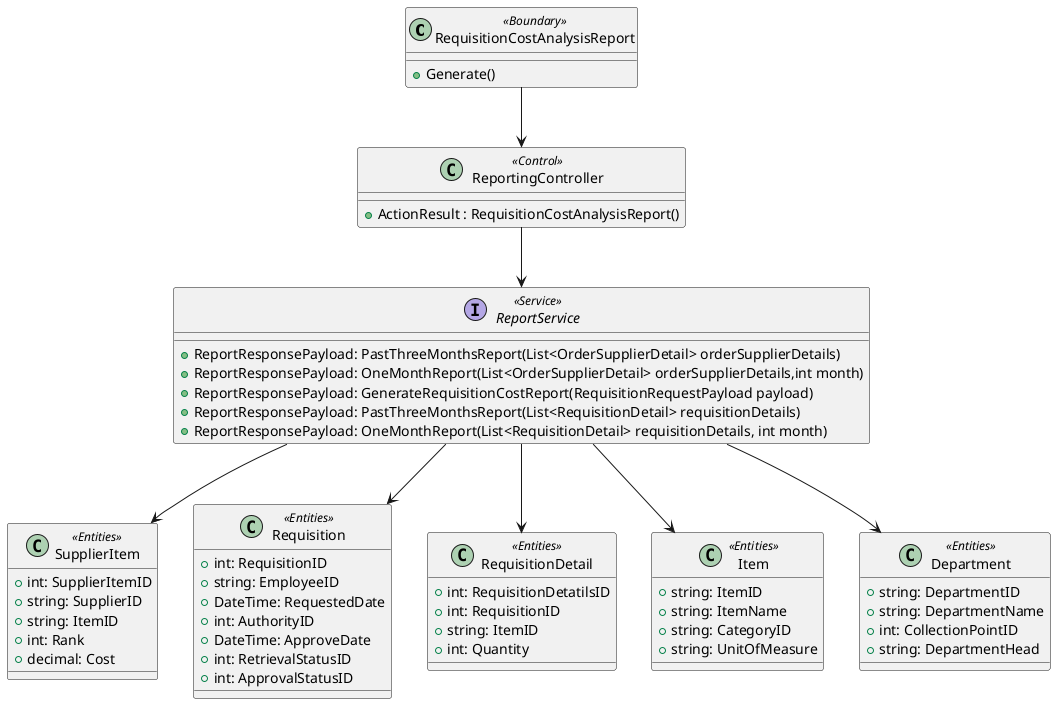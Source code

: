 @startuml
Class RequisitionCostAnalysisReport <<Boundary>>{
    +Generate()
}
Class ReportingController <<Control>> {

    +ActionResult : RequisitionCostAnalysisReport()
 
    
}

Interface ReportService <<Service>>{


+ ReportResponsePayload: PastThreeMonthsReport(List<OrderSupplierDetail> orderSupplierDetails)
+ ReportResponsePayload: OneMonthReport(List<OrderSupplierDetail> orderSupplierDetails,int month)
+ ReportResponsePayload: GenerateRequisitionCostReport(RequisitionRequestPayload payload)
+ ReportResponsePayload: PastThreeMonthsReport(List<RequisitionDetail> requisitionDetails)
+ ReportResponsePayload: OneMonthReport(List<RequisitionDetail> requisitionDetails, int month)

}

Class SupplierItem <<Entities>> {
+int: SupplierItemID
+string: SupplierID
+string: ItemID
+int: Rank
+decimal: Cost

}
Class Requisition <<Entities>> {
+int: RequisitionID
+string: EmployeeID
+DateTime: RequestedDate
+int: AuthorityID
+DateTime: ApproveDate
+int: RetrievalStatusID
+int: ApprovalStatusID
}

Class RequisitionDetail <<Entities>> {
+int: RequisitionDetatilsID
+int: RequisitionID
+string: ItemID
+int: Quantity
}
Class Item <<Entities>> {
+string: ItemID
+string: ItemName
+string: CategoryID
+string: UnitOfMeasure
}
Class Department <<Entities>> {
+string: DepartmentID
+string: DepartmentName
+int: CollectionPointID
+string: DepartmentHead
}

RequisitionCostAnalysisReport --> ReportingController
ReportingController --> ReportService
ReportService --> SupplierItem
ReportService --> RequisitionDetail
ReportService --> Item
ReportService --> Requisition
ReportService --> Department
@enduml